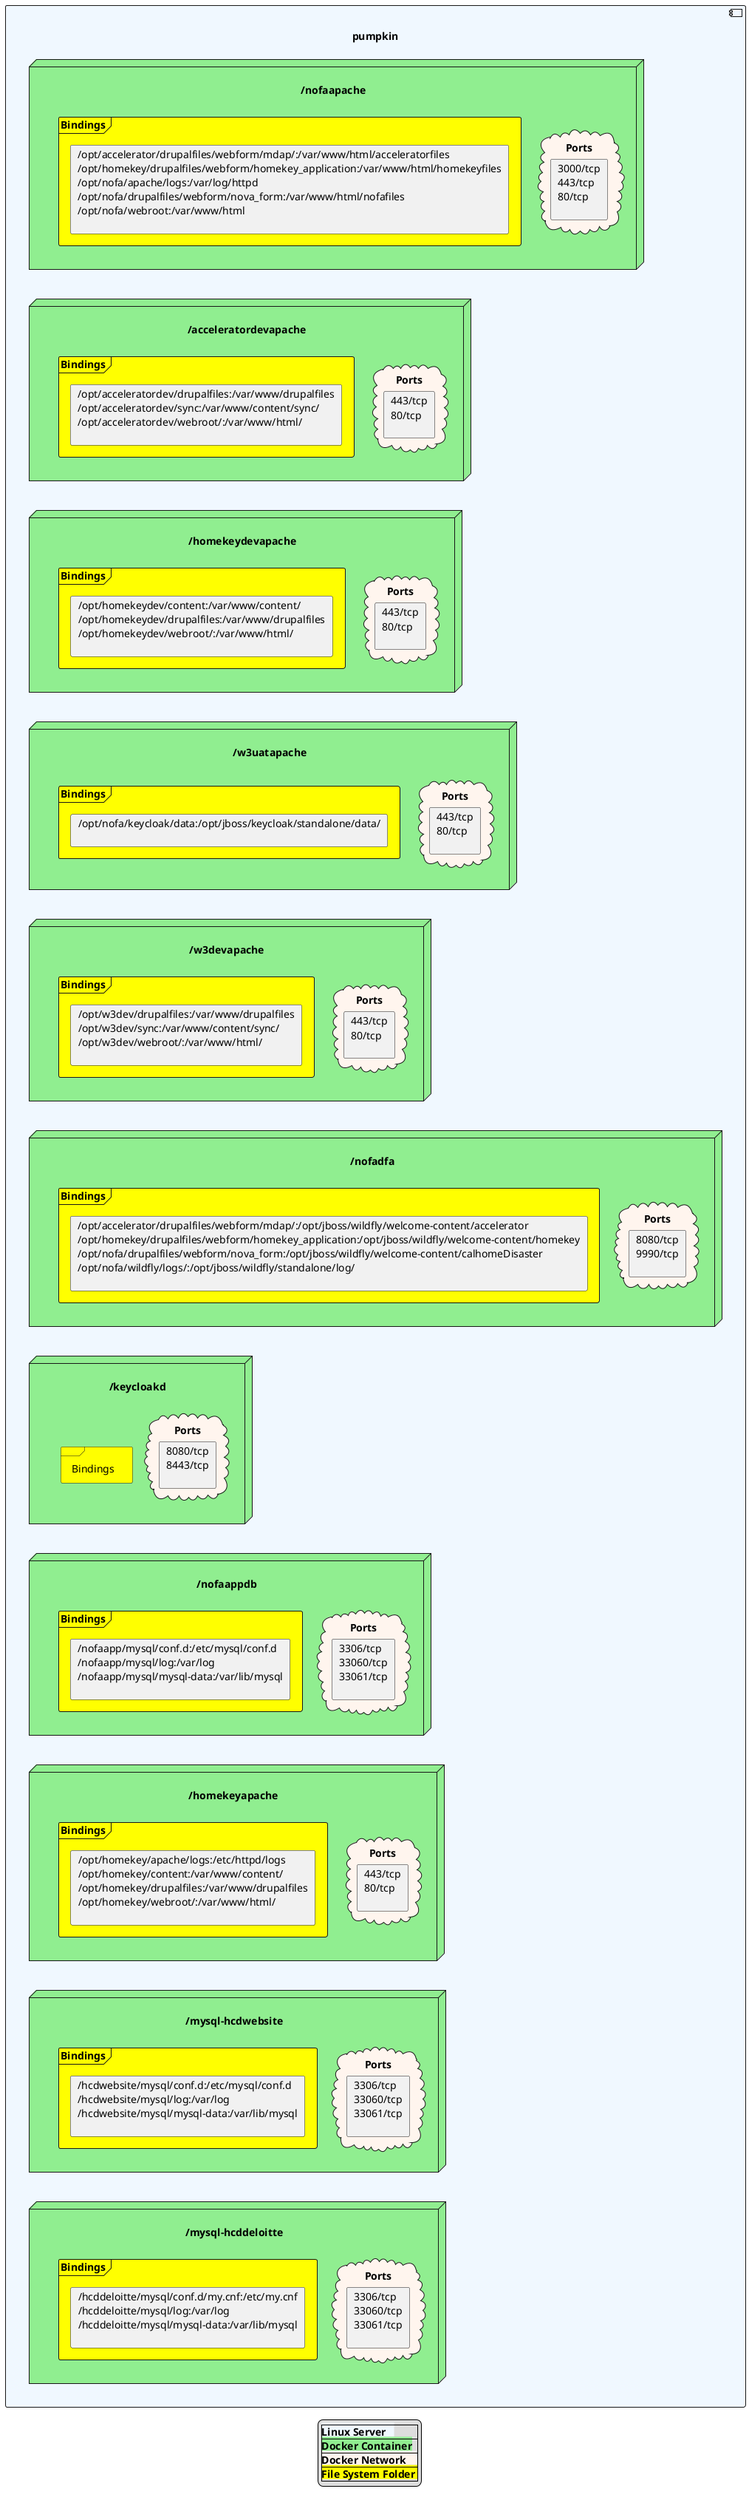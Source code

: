 @startuml "Generated"
'on: 2021-12-28T13:45:37.377-08:00
' hide stereotype
legend
|<back:AliceBlue><b>Linux Server   </b></back>|
|<back:LightGreen><b>Docker Container</b></back>|
|<back:SeaShell><b>Docker Network    </b></back>|
|<back:Yellow><b>File System Folder </b></back>|
endlegend

	component "\npumpkin" as x136404212 #AliceBlue {
	

		node "\n/nofaapache" as x51798953 #LightGreen {
	

			cloud "Ports" as ports248 #SeaShell {
			card "3000/tcp\n443/tcp\n80/tcp\n" as pval689
}

			frame "Bindings"  as bind460 #Yellow {
			card "/opt/accelerator/drupalfiles/webform/mdap/:/var/www/html/acceleratorfiles\n/opt/homekey/drupalfiles/webform/homekey_application:/var/www/html/homekeyfiles\n/opt/nofa/apache/logs:/var/log/httpd\n/opt/nofa/drupalfiles/webform/nova_form:/var/www/html/nofafiles\n/opt/nofa/webroot:/var/www/html\n" as cval866
			}

	}

		node "\n/acceleratordevapache" as x81443005 #LightGreen {
	

			cloud "Ports" as ports745 #SeaShell {
			card "443/tcp\n80/tcp\n" as pval350
}

			frame "Bindings"  as bind226 #Yellow {
			card "/opt/acceleratordev/drupalfiles:/var/www/drupalfiles\n/opt/acceleratordev/sync:/var/www/content/sync/\n/opt/acceleratordev/webroot/:/var/www/html/\n" as cval955
			}

	}

		node "\n/homekeydevapache" as x237945370 #LightGreen {
	

			cloud "Ports" as ports51 #SeaShell {
			card "443/tcp\n80/tcp\n" as pval264
}

			frame "Bindings"  as bind86 #Yellow {
			card "/opt/homekeydev/content:/var/www/content/\n/opt/homekeydev/drupalfiles:/var/www/drupalfiles\n/opt/homekeydev/webroot/:/var/www/html/\n" as cval294
			}

	}

		node "\n/w3uatapache" as x212689061 #LightGreen {
	

			cloud "Ports" as ports987 #SeaShell {
			card "443/tcp\n80/tcp\n" as pval374
}

			frame "Bindings"  as bind751 #Yellow {
			card "/opt/w3uat/drupalfiles:/var/www/drupalfiles\n/opt/w3uat/sync:/var/www/content/sync/\n/opt/w3uat/webroot/:/var/www/html/\n" as cval562
			}

	}

		node "\n/w3devapache" as x227844470 #LightGreen {
	

			cloud "Ports" as ports891 #SeaShell {
			card "443/tcp\n80/tcp\n" as pval5
}

			frame "Bindings"  as bind698 #Yellow {
			card "/opt/w3dev/drupalfiles:/var/www/drupalfiles\n/opt/w3dev/sync:/var/www/content/sync/\n/opt/w3dev/webroot/:/var/www/html/\n" as cval779
			}

	}

		node "\n/nofadfa" as x11793698 #LightGreen {
	

			cloud "Ports" as ports109 #SeaShell {
			card "8080/tcp\n9990/tcp\n" as pval545
}

			frame "Bindings"  as bind665 #Yellow {
			card "/opt/accelerator/drupalfiles/webform/mdap/:/opt/jboss/wildfly/welcome-content/accelerator\n/opt/homekey/drupalfiles/webform/homekey_application:/opt/jboss/wildfly/welcome-content/homekey\n/opt/nofa/drupalfiles/webform/nova_form:/opt/jboss/wildfly/welcome-content/calhomeDisaster\n/opt/nofa/wildfly/logs/:/opt/jboss/wildfly/standalone/log/\n" as cval502
			}

	}

		node "\n/keycloakd" as x140374474 #LightGreen {
	

			cloud "Ports" as ports369 #SeaShell {
			card "8080/tcp\n8443/tcp\n" as pval338
}

			frame "Bindings"  as bind880 #Yellow {
			card "/opt/nofa/keycloak/data:/opt/jboss/keycloak/standalone/data/\n" as cval562
			}

	}

		node "\n/nofaappdb" as x4480958 #LightGreen {
	

			cloud "Ports" as ports637 #SeaShell {
			card "3306/tcp\n33060/tcp\n33061/tcp\n" as pval361
}

			frame "Bindings"  as bind784 #Yellow {
			card "/nofaapp/mysql/conf.d:/etc/mysql/conf.d\n/nofaapp/mysql/log:/var/log\n/nofaapp/mysql/mysql-data:/var/lib/mysql\n" as cval481
			}

	}

		node "\n/homekeyapache" as x111235695 #LightGreen {
	

			cloud "Ports" as ports711 #SeaShell {
			card "443/tcp\n80/tcp\n" as pval381
}

			frame "Bindings"  as bind40 #Yellow {
			card "/opt/homekey/apache/logs:/etc/httpd/logs\n/opt/homekey/content:/var/www/content/\n/opt/homekey/drupalfiles:/var/www/drupalfiles\n/opt/homekey/webroot/:/var/www/html/\n" as cval410
			}

	}

		node "\n/mysql-hcdwebsite" as x242279748 #LightGreen {
	

			cloud "Ports" as ports925 #SeaShell {
			card "3306/tcp\n33060/tcp\n33061/tcp\n" as pval637
}

			frame "Bindings"  as bind655 #Yellow {
			card "/hcdwebsite/mysql/conf.d:/etc/mysql/conf.d\n/hcdwebsite/mysql/log:/var/log\n/hcdwebsite/mysql/mysql-data:/var/lib/mysql\n" as cval1
			}

	}

		node "\n/mysql-hcddeloitte" as x143529167 #LightGreen {
	

			cloud "Ports" as ports590 #SeaShell {
			card "3306/tcp\n33060/tcp\n33061/tcp\n" as pval553
}

			frame "Bindings"  as bind679 #Yellow {
			card "/hcddeloitte/mysql/conf.d/my.cnf:/etc/my.cnf\n/hcddeloitte/mysql/log:/var/log\n/hcddeloitte/mysql/mysql-data:/var/lib/mysql\n" as cval573
			}

	}
x51798953 -[hidden]- x81443005
x81443005 -[hidden]- x237945370
x237945370 -[hidden]- x212689061
x212689061 -[hidden]- x227844470
x227844470 -[hidden]- x11793698
x11793698 -[hidden]- x140374474
x140374474 -[hidden]- x4480958
x4480958 -[hidden]- x111235695
x111235695 -[hidden]- x242279748
x242279748 -[hidden]- x143529167

}
@enduml